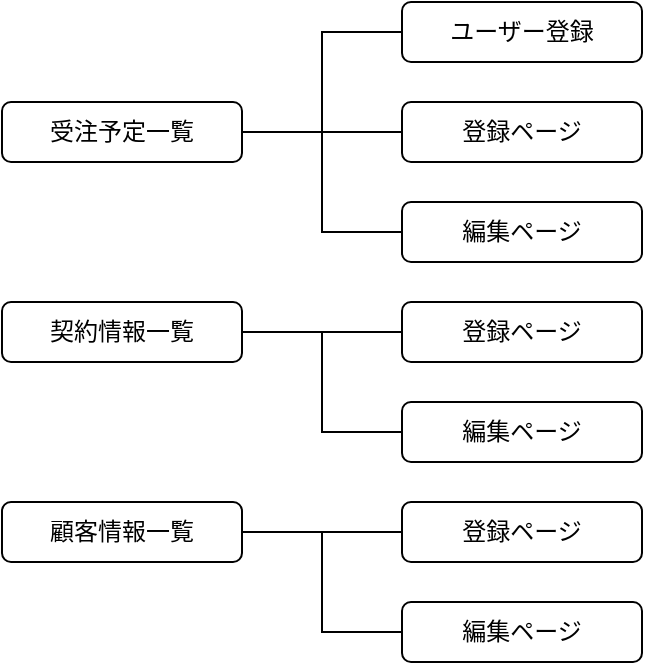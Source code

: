<mxfile>
    <diagram id="sWJt09d8tnvOyEowRGMQ" name="ページ1">
        <mxGraphModel dx="1164" dy="807" grid="0" gridSize="10" guides="1" tooltips="1" connect="1" arrows="1" fold="1" page="0" pageScale="1" pageWidth="1600" pageHeight="900" background="none" math="0" shadow="0">
            <root>
                <mxCell id="0"/>
                <mxCell id="1" parent="0"/>
                <mxCell id="4" value="" style="edgeStyle=none;html=1;endArrow=none;endFill=0;" edge="1" parent="1" source="2" target="3">
                    <mxGeometry relative="1" as="geometry"/>
                </mxCell>
                <mxCell id="2" value="受注予定一覧" style="rounded=1;whiteSpace=wrap;html=1;" vertex="1" parent="1">
                    <mxGeometry x="40" y="90" width="120" height="30" as="geometry"/>
                </mxCell>
                <mxCell id="3" value="登録ページ" style="whiteSpace=wrap;html=1;rounded=1;" vertex="1" parent="1">
                    <mxGeometry x="240" y="90" width="120" height="30" as="geometry"/>
                </mxCell>
                <mxCell id="5" value="編集ページ" style="whiteSpace=wrap;html=1;rounded=1;" vertex="1" parent="1">
                    <mxGeometry x="240" y="140" width="120" height="30" as="geometry"/>
                </mxCell>
                <mxCell id="6" value="契約情報一覧" style="rounded=1;whiteSpace=wrap;html=1;" vertex="1" parent="1">
                    <mxGeometry x="40" y="190" width="120" height="30" as="geometry"/>
                </mxCell>
                <mxCell id="7" value="顧客情報一覧" style="rounded=1;whiteSpace=wrap;html=1;" vertex="1" parent="1">
                    <mxGeometry x="40" y="290" width="120" height="30" as="geometry"/>
                </mxCell>
                <mxCell id="8" value="ユーザー登録" style="rounded=1;whiteSpace=wrap;html=1;" vertex="1" parent="1">
                    <mxGeometry x="240" y="40" width="120" height="30" as="geometry"/>
                </mxCell>
                <mxCell id="9" value="編集ページ" style="whiteSpace=wrap;html=1;rounded=1;" vertex="1" parent="1">
                    <mxGeometry x="240" y="240" width="120" height="30" as="geometry"/>
                </mxCell>
                <mxCell id="10" value="登録ページ" style="whiteSpace=wrap;html=1;rounded=1;" vertex="1" parent="1">
                    <mxGeometry x="240" y="190" width="120" height="30" as="geometry"/>
                </mxCell>
                <mxCell id="11" value="編集ページ" style="whiteSpace=wrap;html=1;rounded=1;" vertex="1" parent="1">
                    <mxGeometry x="240" y="340" width="120" height="30" as="geometry"/>
                </mxCell>
                <mxCell id="12" value="登録ページ" style="whiteSpace=wrap;html=1;rounded=1;" vertex="1" parent="1">
                    <mxGeometry x="240" y="290" width="120" height="30" as="geometry"/>
                </mxCell>
                <mxCell id="18" value="" style="endArrow=none;html=1;entryX=0;entryY=0.5;entryDx=0;entryDy=0;exitX=1;exitY=0.5;exitDx=0;exitDy=0;" edge="1" parent="1" source="6" target="10">
                    <mxGeometry width="50" height="50" relative="1" as="geometry">
                        <mxPoint x="540" y="370" as="sourcePoint"/>
                        <mxPoint x="590" y="320" as="targetPoint"/>
                    </mxGeometry>
                </mxCell>
                <mxCell id="21" value="" style="endArrow=none;html=1;entryX=0;entryY=0.5;entryDx=0;entryDy=0;exitX=1;exitY=0.5;exitDx=0;exitDy=0;" edge="1" parent="1" source="7" target="12">
                    <mxGeometry width="50" height="50" relative="1" as="geometry">
                        <mxPoint x="170" y="215" as="sourcePoint"/>
                        <mxPoint x="250" y="215" as="targetPoint"/>
                    </mxGeometry>
                </mxCell>
                <mxCell id="22" value="" style="endArrow=none;html=1;exitX=1;exitY=0.5;exitDx=0;exitDy=0;rounded=0;edgeStyle=orthogonalEdgeStyle;" edge="1" parent="1" source="7">
                    <mxGeometry width="50" height="50" relative="1" as="geometry">
                        <mxPoint x="200" y="355" as="sourcePoint"/>
                        <mxPoint x="240" y="355" as="targetPoint"/>
                        <Array as="points">
                            <mxPoint x="200" y="305"/>
                            <mxPoint x="200" y="355"/>
                        </Array>
                    </mxGeometry>
                </mxCell>
                <mxCell id="23" value="" style="endArrow=none;html=1;entryX=0;entryY=0.5;entryDx=0;entryDy=0;exitX=1;exitY=0.5;exitDx=0;exitDy=0;rounded=0;edgeStyle=orthogonalEdgeStyle;" edge="1" parent="1" source="6" target="9">
                    <mxGeometry width="50" height="50" relative="1" as="geometry">
                        <mxPoint x="200" y="255" as="sourcePoint"/>
                        <mxPoint x="250" y="365" as="targetPoint"/>
                    </mxGeometry>
                </mxCell>
                <mxCell id="24" value="" style="endArrow=none;html=1;entryX=0;entryY=0.5;entryDx=0;entryDy=0;exitX=1;exitY=0.5;exitDx=0;exitDy=0;rounded=0;edgeStyle=orthogonalEdgeStyle;" edge="1" parent="1" source="2" target="5">
                    <mxGeometry width="50" height="50" relative="1" as="geometry">
                        <mxPoint x="200" y="155" as="sourcePoint"/>
                        <mxPoint x="190" y="155" as="targetPoint"/>
                    </mxGeometry>
                </mxCell>
                <mxCell id="28" value="" style="edgeStyle=orthogonalEdgeStyle;html=1;endArrow=none;endFill=0;exitX=1;exitY=0.5;exitDx=0;exitDy=0;entryX=0;entryY=0.5;entryDx=0;entryDy=0;rounded=0;" edge="1" parent="1" source="2" target="8">
                    <mxGeometry relative="1" as="geometry">
                        <mxPoint x="170" y="115" as="sourcePoint"/>
                        <mxPoint x="250" y="115" as="targetPoint"/>
                    </mxGeometry>
                </mxCell>
            </root>
        </mxGraphModel>
    </diagram>
</mxfile>